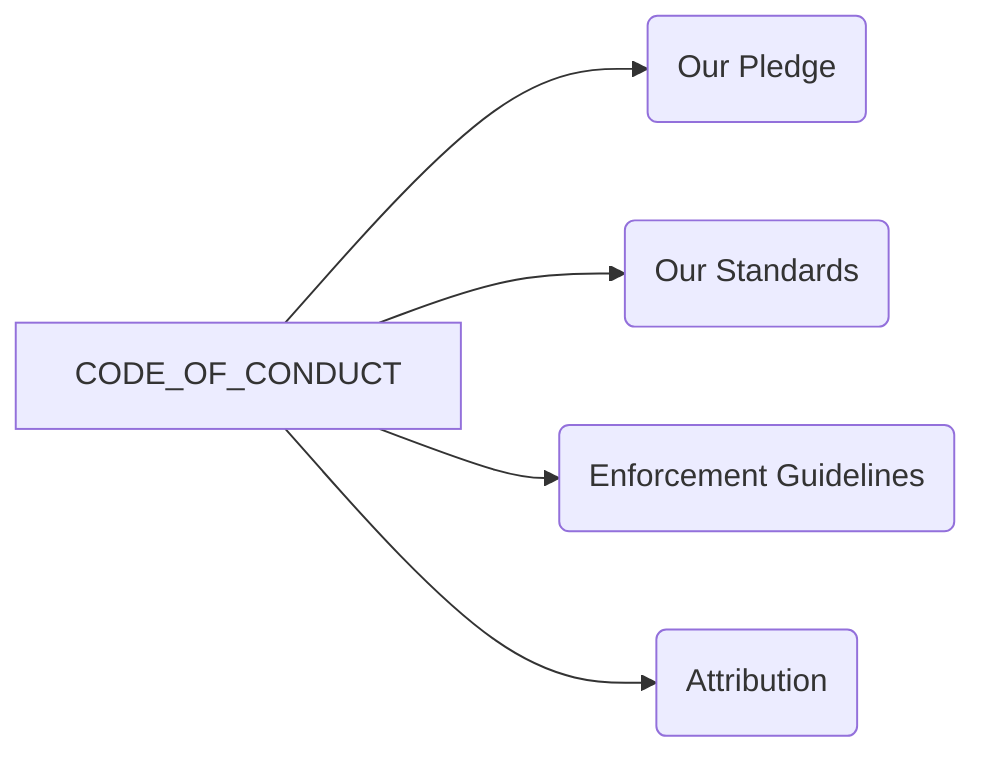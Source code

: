 graph LR
    A[CODE_OF_CONDUCT] --> B(Our Pledge)
    A --> C(Our Standards)
    A --> D(Enforcement Guidelines)
    A --> E(Attribution)